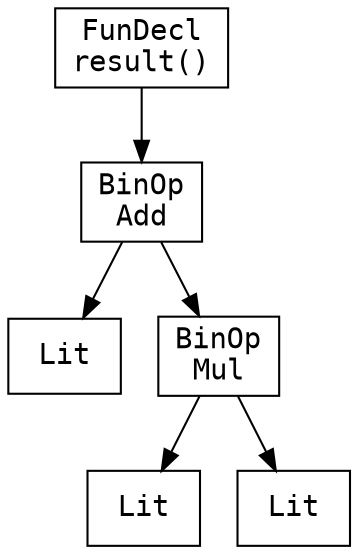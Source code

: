digraph AST {
  node [shape=box, fontname="Courier"];
  decl0 [label="FunDecl
result()"];
  decl0_body [label="BinOp
Add"];
  decl0 -> decl0_body;
  decl0_body_l [label="Lit"];
  decl0_body -> decl0_body_l;
  decl0_body_r [label="BinOp
Mul"];
  decl0_body -> decl0_body_r;
  decl0_body_r_l [label="Lit"];
  decl0_body_r -> decl0_body_r_l;
  decl0_body_r_r [label="Lit"];
  decl0_body_r -> decl0_body_r_r;
}
